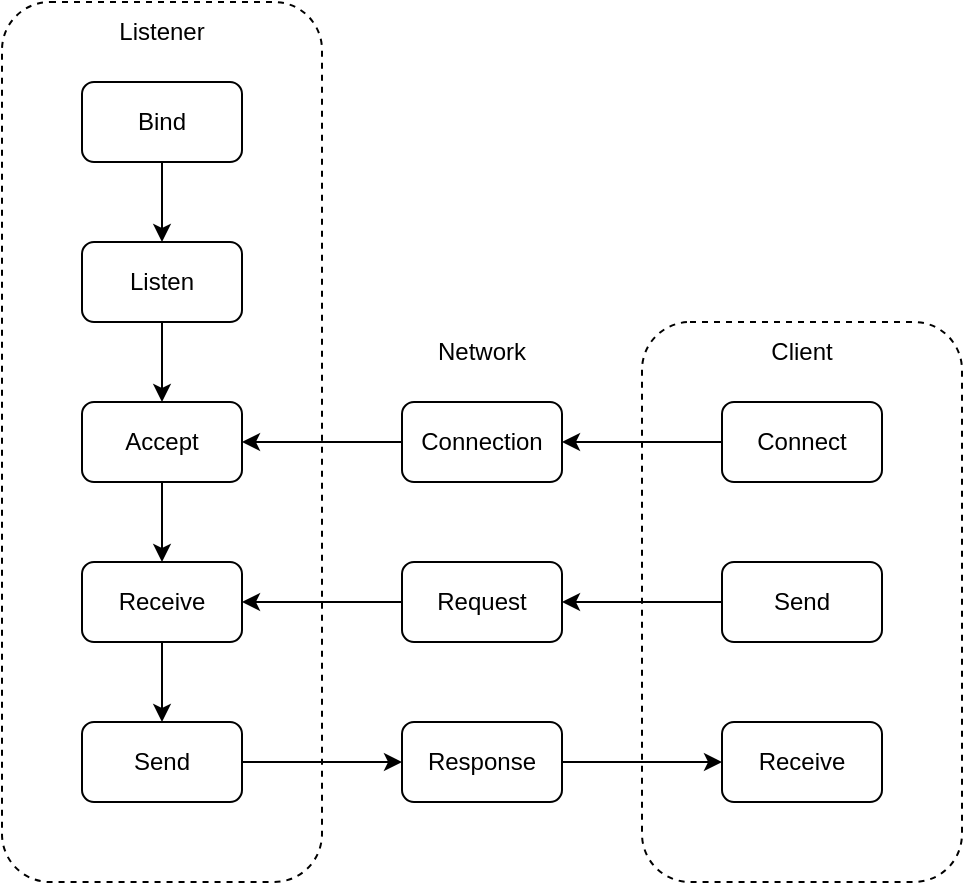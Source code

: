 <mxfile version="15.9.4" type="google"><diagram id="dWEC_gre2oIDpkVllixj" name="Page-1"><mxGraphModel dx="782" dy="436" grid="1" gridSize="10" guides="1" tooltips="1" connect="1" arrows="1" fold="1" page="1" pageScale="1" pageWidth="850" pageHeight="1100" math="0" shadow="0"><root><mxCell id="0"/><mxCell id="1" parent="0"/><mxCell id="b5VhnUMSY_-RrOP2FzD_-12" style="edgeStyle=orthogonalEdgeStyle;rounded=0;orthogonalLoop=1;jettySize=auto;html=1;entryX=0.5;entryY=0;entryDx=0;entryDy=0;" parent="1" source="b5VhnUMSY_-RrOP2FzD_-1" target="b5VhnUMSY_-RrOP2FzD_-10" edge="1"><mxGeometry relative="1" as="geometry"/></mxCell><mxCell id="b5VhnUMSY_-RrOP2FzD_-1" value="Bind" style="rounded=1;whiteSpace=wrap;html=1;" parent="1" vertex="1"><mxGeometry x="160" y="160" width="80" height="40" as="geometry"/></mxCell><mxCell id="b5VhnUMSY_-RrOP2FzD_-13" value="" style="edgeStyle=orthogonalEdgeStyle;rounded=0;orthogonalLoop=1;jettySize=auto;html=1;" parent="1" source="b5VhnUMSY_-RrOP2FzD_-10" target="b5VhnUMSY_-RrOP2FzD_-11" edge="1"><mxGeometry relative="1" as="geometry"/></mxCell><mxCell id="b5VhnUMSY_-RrOP2FzD_-10" value="Listen" style="rounded=1;whiteSpace=wrap;html=1;" parent="1" vertex="1"><mxGeometry x="160" y="240" width="80" height="40" as="geometry"/></mxCell><mxCell id="b5VhnUMSY_-RrOP2FzD_-16" style="edgeStyle=orthogonalEdgeStyle;rounded=0;orthogonalLoop=1;jettySize=auto;html=1;entryX=0.5;entryY=0;entryDx=0;entryDy=0;" parent="1" source="b5VhnUMSY_-RrOP2FzD_-11" target="b5VhnUMSY_-RrOP2FzD_-14" edge="1"><mxGeometry relative="1" as="geometry"/></mxCell><mxCell id="b5VhnUMSY_-RrOP2FzD_-11" value="Accept" style="rounded=1;whiteSpace=wrap;html=1;" parent="1" vertex="1"><mxGeometry x="160" y="320" width="80" height="40" as="geometry"/></mxCell><mxCell id="b5VhnUMSY_-RrOP2FzD_-22" style="edgeStyle=orthogonalEdgeStyle;rounded=0;orthogonalLoop=1;jettySize=auto;html=1;" parent="1" source="b5VhnUMSY_-RrOP2FzD_-14" target="b5VhnUMSY_-RrOP2FzD_-15" edge="1"><mxGeometry relative="1" as="geometry"/></mxCell><mxCell id="b5VhnUMSY_-RrOP2FzD_-14" value="Receive" style="rounded=1;whiteSpace=wrap;html=1;" parent="1" vertex="1"><mxGeometry x="160" y="400" width="80" height="40" as="geometry"/></mxCell><mxCell id="b5VhnUMSY_-RrOP2FzD_-23" style="edgeStyle=orthogonalEdgeStyle;rounded=0;orthogonalLoop=1;jettySize=auto;html=1;entryX=0;entryY=0.5;entryDx=0;entryDy=0;" parent="1" source="b5VhnUMSY_-RrOP2FzD_-15" target="b5VhnUMSY_-RrOP2FzD_-19" edge="1"><mxGeometry relative="1" as="geometry"/></mxCell><mxCell id="b5VhnUMSY_-RrOP2FzD_-15" value="Send" style="rounded=1;whiteSpace=wrap;html=1;" parent="1" vertex="1"><mxGeometry x="160" y="480" width="80" height="40" as="geometry"/></mxCell><mxCell id="b5VhnUMSY_-RrOP2FzD_-18" style="edgeStyle=orthogonalEdgeStyle;rounded=0;orthogonalLoop=1;jettySize=auto;html=1;entryX=1;entryY=0.5;entryDx=0;entryDy=0;" parent="1" source="b5VhnUMSY_-RrOP2FzD_-17" target="b5VhnUMSY_-RrOP2FzD_-14" edge="1"><mxGeometry relative="1" as="geometry"/></mxCell><mxCell id="b5VhnUMSY_-RrOP2FzD_-17" value="Request" style="rounded=1;whiteSpace=wrap;html=1;" parent="1" vertex="1"><mxGeometry x="320" y="400" width="80" height="40" as="geometry"/></mxCell><mxCell id="b5VhnUMSY_-RrOP2FzD_-50" style="edgeStyle=orthogonalEdgeStyle;rounded=0;orthogonalLoop=1;jettySize=auto;html=1;entryX=0;entryY=0.5;entryDx=0;entryDy=0;" parent="1" source="b5VhnUMSY_-RrOP2FzD_-19" target="b5VhnUMSY_-RrOP2FzD_-49" edge="1"><mxGeometry relative="1" as="geometry"/></mxCell><mxCell id="b5VhnUMSY_-RrOP2FzD_-19" value="Response" style="rounded=1;whiteSpace=wrap;html=1;" parent="1" vertex="1"><mxGeometry x="320" y="480" width="80" height="40" as="geometry"/></mxCell><mxCell id="b5VhnUMSY_-RrOP2FzD_-21" style="edgeStyle=orthogonalEdgeStyle;rounded=0;orthogonalLoop=1;jettySize=auto;html=1;entryX=1;entryY=0.5;entryDx=0;entryDy=0;" parent="1" source="b5VhnUMSY_-RrOP2FzD_-20" target="b5VhnUMSY_-RrOP2FzD_-11" edge="1"><mxGeometry relative="1" as="geometry"/></mxCell><mxCell id="b5VhnUMSY_-RrOP2FzD_-20" value="Connection" style="rounded=1;whiteSpace=wrap;html=1;" parent="1" vertex="1"><mxGeometry x="320" y="320" width="80" height="40" as="geometry"/></mxCell><mxCell id="b5VhnUMSY_-RrOP2FzD_-24" value="" style="rounded=1;whiteSpace=wrap;html=1;fillColor=none;dashed=1;" parent="1" vertex="1"><mxGeometry x="120" y="120" width="160" height="440" as="geometry"/></mxCell><mxCell id="b5VhnUMSY_-RrOP2FzD_-25" value="Listener" style="text;html=1;strokeColor=none;fillColor=none;align=center;verticalAlign=middle;whiteSpace=wrap;rounded=0;" parent="1" vertex="1"><mxGeometry x="170" y="120" width="60" height="30" as="geometry"/></mxCell><mxCell id="b5VhnUMSY_-RrOP2FzD_-43" value="" style="rounded=1;whiteSpace=wrap;html=1;fillColor=none;dashed=1;" parent="1" vertex="1"><mxGeometry x="440" y="280" width="160" height="280" as="geometry"/></mxCell><mxCell id="b5VhnUMSY_-RrOP2FzD_-44" value="Client" style="text;html=1;strokeColor=none;fillColor=none;align=center;verticalAlign=middle;whiteSpace=wrap;rounded=0;" parent="1" vertex="1"><mxGeometry x="490" y="280" width="60" height="30" as="geometry"/></mxCell><mxCell id="b5VhnUMSY_-RrOP2FzD_-46" style="edgeStyle=orthogonalEdgeStyle;rounded=0;orthogonalLoop=1;jettySize=auto;html=1;entryX=1;entryY=0.5;entryDx=0;entryDy=0;" parent="1" source="b5VhnUMSY_-RrOP2FzD_-45" target="b5VhnUMSY_-RrOP2FzD_-20" edge="1"><mxGeometry relative="1" as="geometry"/></mxCell><mxCell id="b5VhnUMSY_-RrOP2FzD_-45" value="Connect" style="rounded=1;whiteSpace=wrap;html=1;" parent="1" vertex="1"><mxGeometry x="480" y="320" width="80" height="40" as="geometry"/></mxCell><mxCell id="b5VhnUMSY_-RrOP2FzD_-48" style="edgeStyle=orthogonalEdgeStyle;rounded=0;orthogonalLoop=1;jettySize=auto;html=1;exitX=0;exitY=0.5;exitDx=0;exitDy=0;entryX=1;entryY=0.5;entryDx=0;entryDy=0;" parent="1" source="b5VhnUMSY_-RrOP2FzD_-47" target="b5VhnUMSY_-RrOP2FzD_-17" edge="1"><mxGeometry relative="1" as="geometry"/></mxCell><mxCell id="b5VhnUMSY_-RrOP2FzD_-47" value="Send" style="rounded=1;whiteSpace=wrap;html=1;" parent="1" vertex="1"><mxGeometry x="480" y="400" width="80" height="40" as="geometry"/></mxCell><mxCell id="b5VhnUMSY_-RrOP2FzD_-49" value="Receive" style="rounded=1;whiteSpace=wrap;html=1;" parent="1" vertex="1"><mxGeometry x="480" y="480" width="80" height="40" as="geometry"/></mxCell><mxCell id="b5VhnUMSY_-RrOP2FzD_-52" value="Network" style="text;html=1;strokeColor=none;fillColor=none;align=center;verticalAlign=middle;whiteSpace=wrap;rounded=0;" parent="1" vertex="1"><mxGeometry x="330" y="280" width="60" height="30" as="geometry"/></mxCell></root></mxGraphModel></diagram></mxfile>